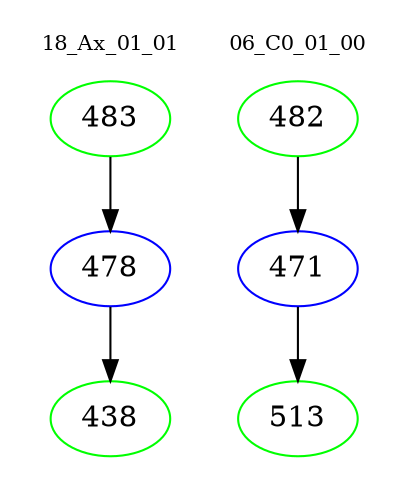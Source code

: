 digraph{
subgraph cluster_0 {
color = white
label = "18_Ax_01_01";
fontsize=10;
T0_483 [label="483", color="green"]
T0_483 -> T0_478 [color="black"]
T0_478 [label="478", color="blue"]
T0_478 -> T0_438 [color="black"]
T0_438 [label="438", color="green"]
}
subgraph cluster_1 {
color = white
label = "06_C0_01_00";
fontsize=10;
T1_482 [label="482", color="green"]
T1_482 -> T1_471 [color="black"]
T1_471 [label="471", color="blue"]
T1_471 -> T1_513 [color="black"]
T1_513 [label="513", color="green"]
}
}
